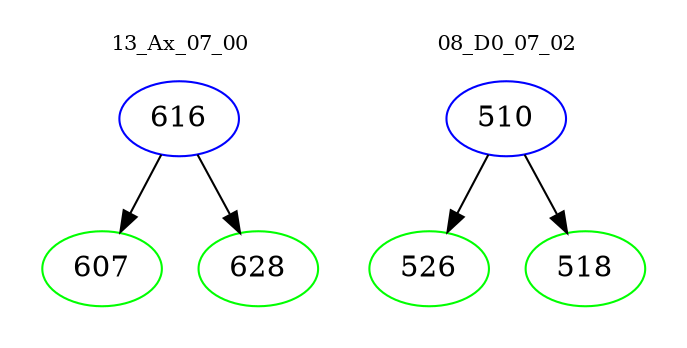 digraph{
subgraph cluster_0 {
color = white
label = "13_Ax_07_00";
fontsize=10;
T0_616 [label="616", color="blue"]
T0_616 -> T0_607 [color="black"]
T0_607 [label="607", color="green"]
T0_616 -> T0_628 [color="black"]
T0_628 [label="628", color="green"]
}
subgraph cluster_1 {
color = white
label = "08_D0_07_02";
fontsize=10;
T1_510 [label="510", color="blue"]
T1_510 -> T1_526 [color="black"]
T1_526 [label="526", color="green"]
T1_510 -> T1_518 [color="black"]
T1_518 [label="518", color="green"]
}
}
